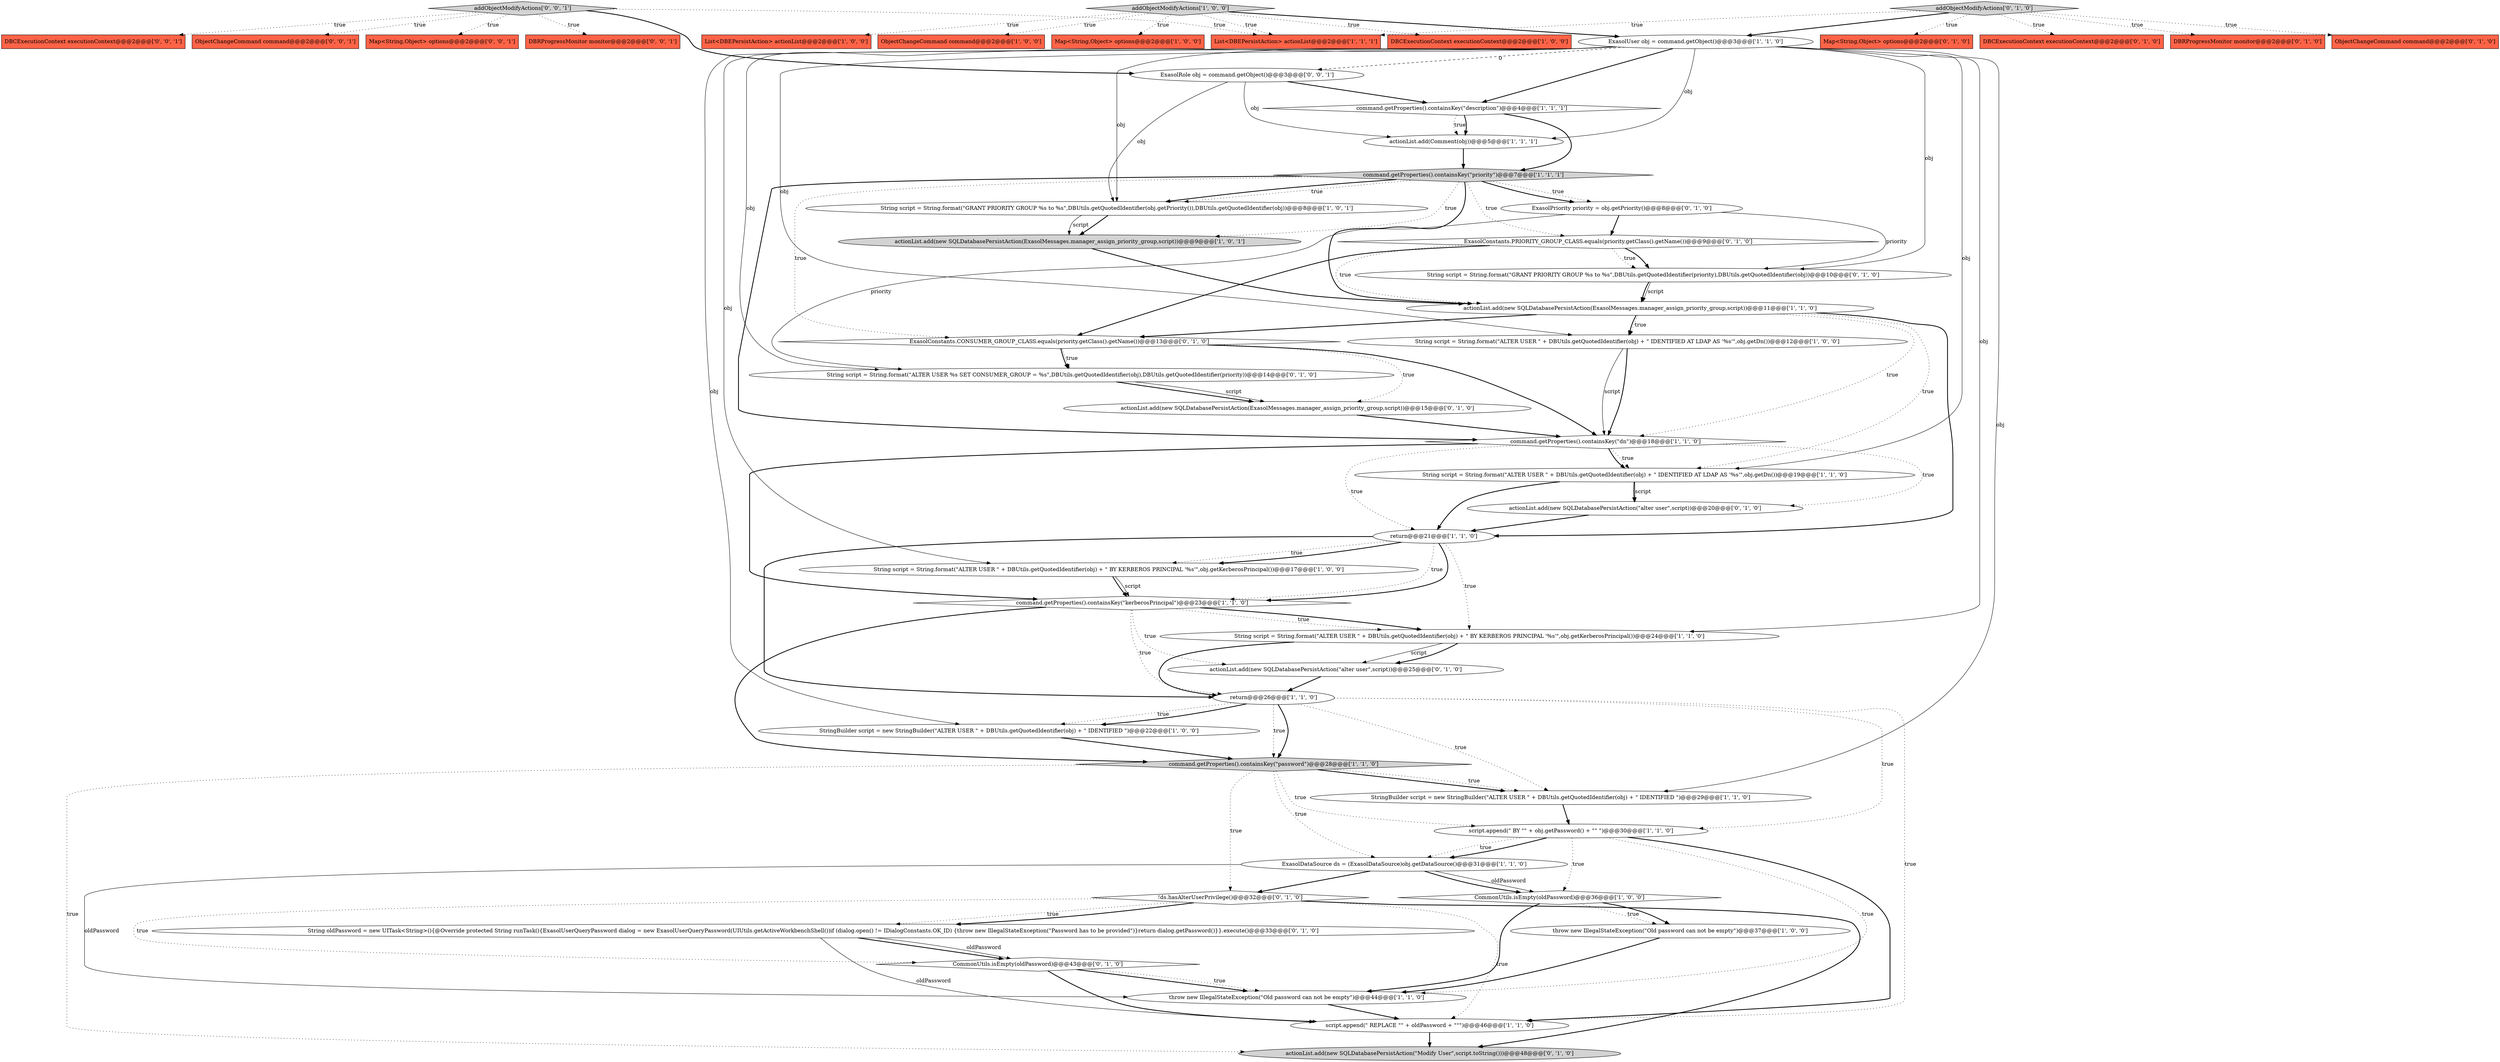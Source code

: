 digraph {
25 [style = filled, label = "actionList.add(new SQLDatabasePersistAction(ExasolMessages.manager_assign_priority_group,script))@@@9@@@['1', '0', '1']", fillcolor = lightgray, shape = ellipse image = "AAA0AAABBB1BBB"];
17 [style = filled, label = "addObjectModifyActions['1', '0', '0']", fillcolor = lightgray, shape = diamond image = "AAA0AAABBB1BBB"];
10 [style = filled, label = "actionList.add(new SQLDatabasePersistAction(ExasolMessages.manager_assign_priority_group,script))@@@11@@@['1', '1', '0']", fillcolor = white, shape = ellipse image = "AAA0AAABBB1BBB"];
12 [style = filled, label = "command.getProperties().containsKey(\"priority\")@@@7@@@['1', '1', '1']", fillcolor = lightgray, shape = diamond image = "AAA0AAABBB1BBB"];
14 [style = filled, label = "StringBuilder script = new StringBuilder(\"ALTER USER \" + DBUtils.getQuotedIdentifier(obj) + \" IDENTIFIED \")@@@22@@@['1', '0', '0']", fillcolor = white, shape = ellipse image = "AAA0AAABBB1BBB"];
4 [style = filled, label = "List<DBEPersistAction> actionList@@@2@@@['1', '0', '0']", fillcolor = tomato, shape = box image = "AAA0AAABBB1BBB"];
32 [style = filled, label = "Map<String,Object> options@@@2@@@['0', '1', '0']", fillcolor = tomato, shape = box image = "AAA0AAABBB2BBB"];
15 [style = filled, label = "String script = String.format(\"ALTER USER \" + DBUtils.getQuotedIdentifier(obj) + \" IDENTIFIED AT LDAP AS '%s'\",obj.getDn())@@@19@@@['1', '1', '0']", fillcolor = white, shape = ellipse image = "AAA0AAABBB1BBB"];
39 [style = filled, label = "String script = String.format(\"ALTER USER %s SET CONSUMER_GROUP = %s\",DBUtils.getQuotedIdentifier(obj),DBUtils.getQuotedIdentifier(priority))@@@14@@@['0', '1', '0']", fillcolor = white, shape = ellipse image = "AAA1AAABBB2BBB"];
21 [style = filled, label = "script.append(\" BY \"\" + obj.getPassword() + \"\" \")@@@30@@@['1', '1', '0']", fillcolor = white, shape = ellipse image = "AAA0AAABBB1BBB"];
7 [style = filled, label = "actionList.add(Comment(obj))@@@5@@@['1', '1', '1']", fillcolor = white, shape = ellipse image = "AAA0AAABBB1BBB"];
34 [style = filled, label = "ExasolConstants.PRIORITY_GROUP_CLASS.equals(priority.getClass().getName())@@@9@@@['0', '1', '0']", fillcolor = white, shape = diamond image = "AAA1AAABBB2BBB"];
36 [style = filled, label = "String oldPassword = new UITask<String>(){@Override protected String runTask(){ExasolUserQueryPassword dialog = new ExasolUserQueryPassword(UIUtils.getActiveWorkbenchShell())if (dialog.open() != IDialogConstants.OK_ID) {throw new IllegalStateException(\"Password has to be provided\")}return dialog.getPassword()}}.execute()@@@33@@@['0', '1', '0']", fillcolor = white, shape = ellipse image = "AAA0AAABBB2BBB"];
48 [style = filled, label = "DBCExecutionContext executionContext@@@2@@@['0', '0', '1']", fillcolor = tomato, shape = box image = "AAA0AAABBB3BBB"];
22 [style = filled, label = "String script = String.format(\"GRANT PRIORITY GROUP %s to %s\",DBUtils.getQuotedIdentifier(obj.getPriority()),DBUtils.getQuotedIdentifier(obj))@@@8@@@['1', '0', '1']", fillcolor = white, shape = ellipse image = "AAA0AAABBB1BBB"];
31 [style = filled, label = "String script = String.format(\"GRANT PRIORITY GROUP %s to %s\",DBUtils.getQuotedIdentifier(priority),DBUtils.getQuotedIdentifier(obj))@@@10@@@['0', '1', '0']", fillcolor = white, shape = ellipse image = "AAA1AAABBB2BBB"];
33 [style = filled, label = "DBCExecutionContext executionContext@@@2@@@['0', '1', '0']", fillcolor = tomato, shape = box image = "AAA0AAABBB2BBB"];
5 [style = filled, label = "return@@@26@@@['1', '1', '0']", fillcolor = white, shape = ellipse image = "AAA0AAABBB1BBB"];
23 [style = filled, label = "String script = String.format(\"ALTER USER \" + DBUtils.getQuotedIdentifier(obj) + \" IDENTIFIED AT LDAP AS '%s'\",obj.getDn())@@@12@@@['1', '0', '0']", fillcolor = white, shape = ellipse image = "AAA0AAABBB1BBB"];
0 [style = filled, label = "StringBuilder script = new StringBuilder(\"ALTER USER \" + DBUtils.getQuotedIdentifier(obj) + \" IDENTIFIED \")@@@29@@@['1', '1', '0']", fillcolor = white, shape = ellipse image = "AAA0AAABBB1BBB"];
51 [style = filled, label = "ObjectChangeCommand command@@@2@@@['0', '0', '1']", fillcolor = tomato, shape = box image = "AAA0AAABBB3BBB"];
1 [style = filled, label = "ObjectChangeCommand command@@@2@@@['1', '0', '0']", fillcolor = tomato, shape = box image = "AAA0AAABBB1BBB"];
47 [style = filled, label = "addObjectModifyActions['0', '0', '1']", fillcolor = lightgray, shape = diamond image = "AAA0AAABBB3BBB"];
45 [style = filled, label = "ExasolPriority priority = obj.getPriority()@@@8@@@['0', '1', '0']", fillcolor = white, shape = ellipse image = "AAA0AAABBB2BBB"];
3 [style = filled, label = "String script = String.format(\"ALTER USER \" + DBUtils.getQuotedIdentifier(obj) + \" BY KERBEROS PRINCIPAL '%s'\",obj.getKerberosPrincipal())@@@17@@@['1', '0', '0']", fillcolor = white, shape = ellipse image = "AAA0AAABBB1BBB"];
35 [style = filled, label = "addObjectModifyActions['0', '1', '0']", fillcolor = lightgray, shape = diamond image = "AAA0AAABBB2BBB"];
50 [style = filled, label = "Map<String,Object> options@@@2@@@['0', '0', '1']", fillcolor = tomato, shape = box image = "AAA0AAABBB3BBB"];
24 [style = filled, label = "script.append(\" REPLACE \"\" + oldPassword + \"\"\")@@@46@@@['1', '1', '0']", fillcolor = white, shape = ellipse image = "AAA0AAABBB1BBB"];
6 [style = filled, label = "command.getProperties().containsKey(\"description\")@@@4@@@['1', '1', '1']", fillcolor = white, shape = diamond image = "AAA0AAABBB1BBB"];
49 [style = filled, label = "ExasolRole obj = command.getObject()@@@3@@@['0', '0', '1']", fillcolor = white, shape = ellipse image = "AAA0AAABBB3BBB"];
38 [style = filled, label = "DBRProgressMonitor monitor@@@2@@@['0', '1', '0']", fillcolor = tomato, shape = box image = "AAA0AAABBB2BBB"];
44 [style = filled, label = "!ds.hasAlterUserPrivilege()@@@32@@@['0', '1', '0']", fillcolor = white, shape = diamond image = "AAA0AAABBB2BBB"];
19 [style = filled, label = "Map<String,Object> options@@@2@@@['1', '0', '0']", fillcolor = tomato, shape = box image = "AAA0AAABBB1BBB"];
46 [style = filled, label = "actionList.add(new SQLDatabasePersistAction(\"Modify User\",script.toString()))@@@48@@@['0', '1', '0']", fillcolor = lightgray, shape = ellipse image = "AAA0AAABBB2BBB"];
2 [style = filled, label = "CommonUtils.isEmpty(oldPassword)@@@36@@@['1', '0', '0']", fillcolor = white, shape = diamond image = "AAA0AAABBB1BBB"];
27 [style = filled, label = "return@@@21@@@['1', '1', '0']", fillcolor = white, shape = ellipse image = "AAA0AAABBB1BBB"];
43 [style = filled, label = "actionList.add(new SQLDatabasePersistAction(\"alter user\",script))@@@25@@@['0', '1', '0']", fillcolor = white, shape = ellipse image = "AAA0AAABBB2BBB"];
16 [style = filled, label = "command.getProperties().containsKey(\"kerberosPrincipal\")@@@23@@@['1', '1', '0']", fillcolor = white, shape = diamond image = "AAA0AAABBB1BBB"];
42 [style = filled, label = "actionList.add(new SQLDatabasePersistAction(\"alter user\",script))@@@20@@@['0', '1', '0']", fillcolor = white, shape = ellipse image = "AAA0AAABBB2BBB"];
26 [style = filled, label = "throw new IllegalStateException(\"Old password can not be empty\")@@@44@@@['1', '1', '0']", fillcolor = white, shape = ellipse image = "AAA0AAABBB1BBB"];
13 [style = filled, label = "ExasolUser obj = command.getObject()@@@3@@@['1', '1', '0']", fillcolor = white, shape = ellipse image = "AAA0AAABBB1BBB"];
9 [style = filled, label = "ExasolDataSource ds = (ExasolDataSource)obj.getDataSource()@@@31@@@['1', '1', '0']", fillcolor = white, shape = ellipse image = "AAA0AAABBB1BBB"];
52 [style = filled, label = "DBRProgressMonitor monitor@@@2@@@['0', '0', '1']", fillcolor = tomato, shape = box image = "AAA0AAABBB3BBB"];
41 [style = filled, label = "ObjectChangeCommand command@@@2@@@['0', '1', '0']", fillcolor = tomato, shape = box image = "AAA0AAABBB2BBB"];
8 [style = filled, label = "String script = String.format(\"ALTER USER \" + DBUtils.getQuotedIdentifier(obj) + \" BY KERBEROS PRINCIPAL '%s'\",obj.getKerberosPrincipal())@@@24@@@['1', '1', '0']", fillcolor = white, shape = ellipse image = "AAA0AAABBB1BBB"];
30 [style = filled, label = "ExasolConstants.CONSUMER_GROUP_CLASS.equals(priority.getClass().getName())@@@13@@@['0', '1', '0']", fillcolor = white, shape = diamond image = "AAA1AAABBB2BBB"];
37 [style = filled, label = "actionList.add(new SQLDatabasePersistAction(ExasolMessages.manager_assign_priority_group,script))@@@15@@@['0', '1', '0']", fillcolor = white, shape = ellipse image = "AAA1AAABBB2BBB"];
40 [style = filled, label = "CommonUtils.isEmpty(oldPassword)@@@43@@@['0', '1', '0']", fillcolor = white, shape = diamond image = "AAA0AAABBB2BBB"];
11 [style = filled, label = "command.getProperties().containsKey(\"password\")@@@28@@@['1', '1', '0']", fillcolor = lightgray, shape = diamond image = "AAA0AAABBB1BBB"];
29 [style = filled, label = "command.getProperties().containsKey(\"dn\")@@@18@@@['1', '1', '0']", fillcolor = white, shape = diamond image = "AAA0AAABBB1BBB"];
20 [style = filled, label = "DBCExecutionContext executionContext@@@2@@@['1', '0', '0']", fillcolor = tomato, shape = box image = "AAA0AAABBB1BBB"];
18 [style = filled, label = "throw new IllegalStateException(\"Old password can not be empty\")@@@37@@@['1', '0', '0']", fillcolor = white, shape = ellipse image = "AAA0AAABBB1BBB"];
28 [style = filled, label = "List<DBEPersistAction> actionList@@@2@@@['1', '1', '1']", fillcolor = tomato, shape = box image = "AAA0AAABBB1BBB"];
12->25 [style = dotted, label="true"];
5->14 [style = dotted, label="true"];
35->38 [style = dotted, label="true"];
5->14 [style = bold, label=""];
35->41 [style = dotted, label="true"];
10->23 [style = bold, label=""];
47->48 [style = dotted, label="true"];
13->49 [style = dashed, label="0"];
13->31 [style = solid, label="obj"];
10->30 [style = bold, label=""];
44->36 [style = dotted, label="true"];
25->10 [style = bold, label=""];
13->6 [style = bold, label=""];
30->39 [style = dotted, label="true"];
17->28 [style = dotted, label="true"];
35->32 [style = dotted, label="true"];
47->52 [style = dotted, label="true"];
11->21 [style = dotted, label="true"];
17->4 [style = dotted, label="true"];
14->11 [style = bold, label=""];
13->3 [style = solid, label="obj"];
12->30 [style = dotted, label="true"];
12->10 [style = bold, label=""];
17->20 [style = dotted, label="true"];
47->28 [style = dotted, label="true"];
17->13 [style = bold, label=""];
45->39 [style = solid, label="priority"];
0->21 [style = bold, label=""];
6->12 [style = bold, label=""];
39->37 [style = bold, label=""];
23->29 [style = bold, label=""];
13->8 [style = solid, label="obj"];
11->46 [style = dotted, label="true"];
47->50 [style = dotted, label="true"];
5->0 [style = dotted, label="true"];
26->24 [style = bold, label=""];
27->16 [style = dotted, label="true"];
5->11 [style = dotted, label="true"];
2->26 [style = bold, label=""];
8->5 [style = bold, label=""];
44->46 [style = bold, label=""];
17->1 [style = dotted, label="true"];
5->21 [style = dotted, label="true"];
27->3 [style = dotted, label="true"];
16->8 [style = bold, label=""];
13->0 [style = solid, label="obj"];
35->13 [style = bold, label=""];
36->24 [style = solid, label="oldPassword"];
21->2 [style = dotted, label="true"];
12->45 [style = dotted, label="true"];
44->40 [style = dotted, label="true"];
35->28 [style = dotted, label="true"];
7->12 [style = bold, label=""];
16->43 [style = dotted, label="true"];
34->10 [style = dotted, label="true"];
22->25 [style = bold, label=""];
12->29 [style = bold, label=""];
10->23 [style = dotted, label="true"];
29->42 [style = dotted, label="true"];
36->40 [style = bold, label=""];
34->30 [style = bold, label=""];
16->5 [style = dotted, label="true"];
44->24 [style = dotted, label="true"];
13->23 [style = solid, label="obj"];
42->27 [style = bold, label=""];
49->7 [style = solid, label="obj"];
45->31 [style = solid, label="priority"];
49->6 [style = bold, label=""];
9->2 [style = solid, label="oldPassword"];
13->7 [style = solid, label="obj"];
47->49 [style = bold, label=""];
47->51 [style = dotted, label="true"];
9->26 [style = solid, label="oldPassword"];
6->7 [style = dotted, label="true"];
21->9 [style = dotted, label="true"];
11->0 [style = bold, label=""];
12->34 [style = dotted, label="true"];
18->26 [style = bold, label=""];
45->34 [style = bold, label=""];
40->26 [style = bold, label=""];
37->29 [style = bold, label=""];
29->16 [style = bold, label=""];
29->27 [style = dotted, label="true"];
2->18 [style = dotted, label="true"];
34->31 [style = bold, label=""];
27->8 [style = dotted, label="true"];
5->24 [style = dotted, label="true"];
22->25 [style = solid, label="script"];
12->45 [style = bold, label=""];
39->37 [style = solid, label="script"];
15->42 [style = bold, label=""];
16->8 [style = dotted, label="true"];
36->40 [style = solid, label="oldPassword"];
3->16 [style = bold, label=""];
21->9 [style = bold, label=""];
40->24 [style = bold, label=""];
16->11 [style = bold, label=""];
8->43 [style = solid, label="script"];
30->39 [style = bold, label=""];
17->19 [style = dotted, label="true"];
11->9 [style = dotted, label="true"];
43->5 [style = bold, label=""];
23->29 [style = solid, label="script"];
29->15 [style = dotted, label="true"];
31->10 [style = bold, label=""];
9->44 [style = bold, label=""];
13->15 [style = solid, label="obj"];
27->3 [style = bold, label=""];
13->22 [style = solid, label="obj"];
13->14 [style = solid, label="obj"];
35->33 [style = dotted, label="true"];
9->2 [style = bold, label=""];
10->27 [style = bold, label=""];
30->37 [style = dotted, label="true"];
11->0 [style = dotted, label="true"];
3->16 [style = solid, label="script"];
15->42 [style = solid, label="script"];
21->24 [style = bold, label=""];
13->39 [style = solid, label="obj"];
27->16 [style = bold, label=""];
12->22 [style = bold, label=""];
10->29 [style = dotted, label="true"];
15->27 [style = bold, label=""];
21->26 [style = dotted, label="true"];
12->22 [style = dotted, label="true"];
2->18 [style = bold, label=""];
5->11 [style = bold, label=""];
27->5 [style = bold, label=""];
11->44 [style = dotted, label="true"];
34->31 [style = dotted, label="true"];
31->10 [style = solid, label="script"];
29->15 [style = bold, label=""];
49->22 [style = solid, label="obj"];
6->7 [style = bold, label=""];
44->36 [style = bold, label=""];
8->43 [style = bold, label=""];
10->15 [style = dotted, label="true"];
24->46 [style = bold, label=""];
40->26 [style = dotted, label="true"];
30->29 [style = bold, label=""];
}
